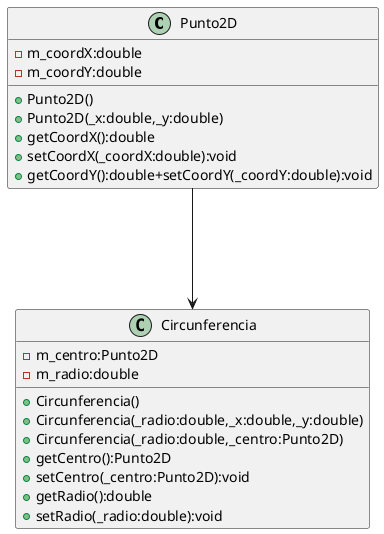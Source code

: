@startuml
Punto2D--->Circunferencia


class Punto2D{
-m_coordX:double
-m_coordY:double

+Punto2D()
+Punto2D(_x:double,_y:double)
+getCoordX():double
+setCoordX(_coordX:double):void
+getCoordY():double+setCoordY(_coordY:double):void

}

class Circunferencia {
-m_centro:Punto2D
-m_radio:double

+Circunferencia()
+Circunferencia(_radio:double,_x:double,_y:double)
+Circunferencia(_radio:double,_centro:Punto2D)
+getCentro():Punto2D
+setCentro(_centro:Punto2D):void
+getRadio():double
+setRadio(_radio:double):void


}

@enduml